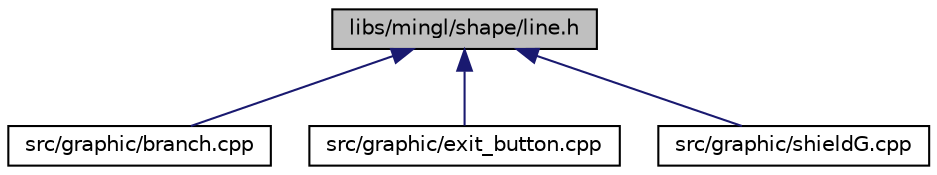 digraph "libs/mingl/shape/line.h"
{
 // LATEX_PDF_SIZE
  edge [fontname="Helvetica",fontsize="10",labelfontname="Helvetica",labelfontsize="10"];
  node [fontname="Helvetica",fontsize="10",shape=record];
  Node1 [label="libs/mingl/shape/line.h",height=0.2,width=0.4,color="black", fillcolor="grey75", style="filled", fontcolor="black",tooltip="Représente une ligne."];
  Node1 -> Node2 [dir="back",color="midnightblue",fontsize="10",style="solid"];
  Node2 [label="src/graphic/branch.cpp",height=0.2,width=0.4,color="black", fillcolor="white", style="filled",URL="$branch_8cpp.html",tooltip="Représente une branche."];
  Node1 -> Node3 [dir="back",color="midnightblue",fontsize="10",style="solid"];
  Node3 [label="src/graphic/exit_button.cpp",height=0.2,width=0.4,color="black", fillcolor="white", style="filled",URL="$exit__button_8cpp.html",tooltip="Représente un bouton de sortie."];
  Node1 -> Node4 [dir="back",color="midnightblue",fontsize="10",style="solid"];
  Node4 [label="src/graphic/shieldG.cpp",height=0.2,width=0.4,color="black", fillcolor="white", style="filled",URL="$shield_g_8cpp.html",tooltip="Représente un bouclier en forme de feuille."];
}
